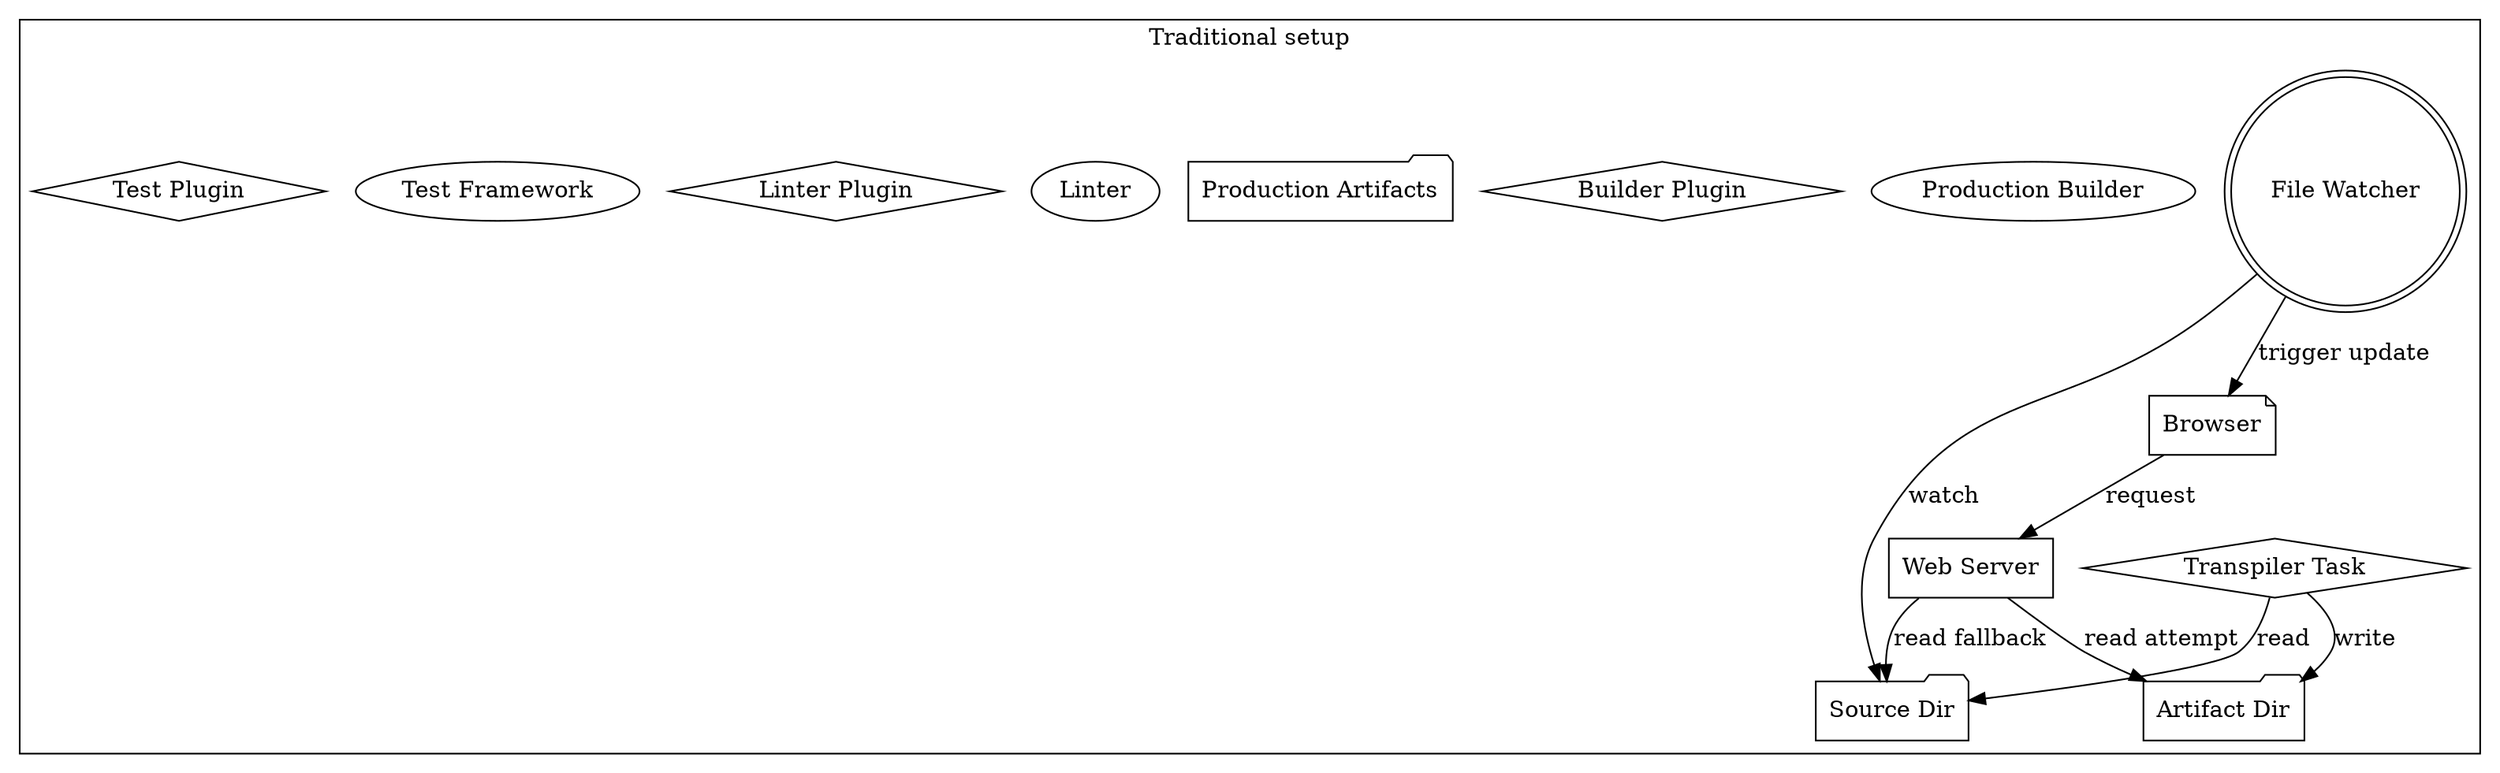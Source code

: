 digraph fusile{
    stylesheet="traditional-setup.css";

    subgraph "clusterComponent" {
        label = "Traditional setup";

        "Source Dir"[shape=folder];
        "Artifact Dir"[shape=folder];
        #"Task Runner"[shape=doublecircle];
        "Transpiler Task"[shape=diamond];
        "Web Server"[shape=doublecirle];
        "Browser"[shape=note];
        "File Watcher"[shape=doublecircle];

        "Production Builder";
        "Builder Plugin"[shape=diamond];
        "Production Artifacts"[shape=folder];

        "Linter";
        "Linter Plugin"[shape=diamond];

        "Test Framework"
        "Test Plugin"[shape=diamond];
    }

    #"Task Runner" -> "Web Server"[label="run"];
    #"Task Runner" -> "File Watcher"[label="run"];
    #"Task Runner" -> "Transpiler Task"[label="run"];

    "Transpiler Task" -> "Source Dir"[label="read"];
    "Transpiler Task" -> "Artifact Dir"[label="write"];
    "Web Server" -> "Artifact Dir"[label="read attempt"];
    "Web Server" -> "Source Dir"[label="read fallback"];
    "Browser" -> "Web Server"[label="request"];
    "File Watcher" -> "Source Dir"[label="watch"];
    "File Watcher" -> "Browser"[label="trigger update"];


}
